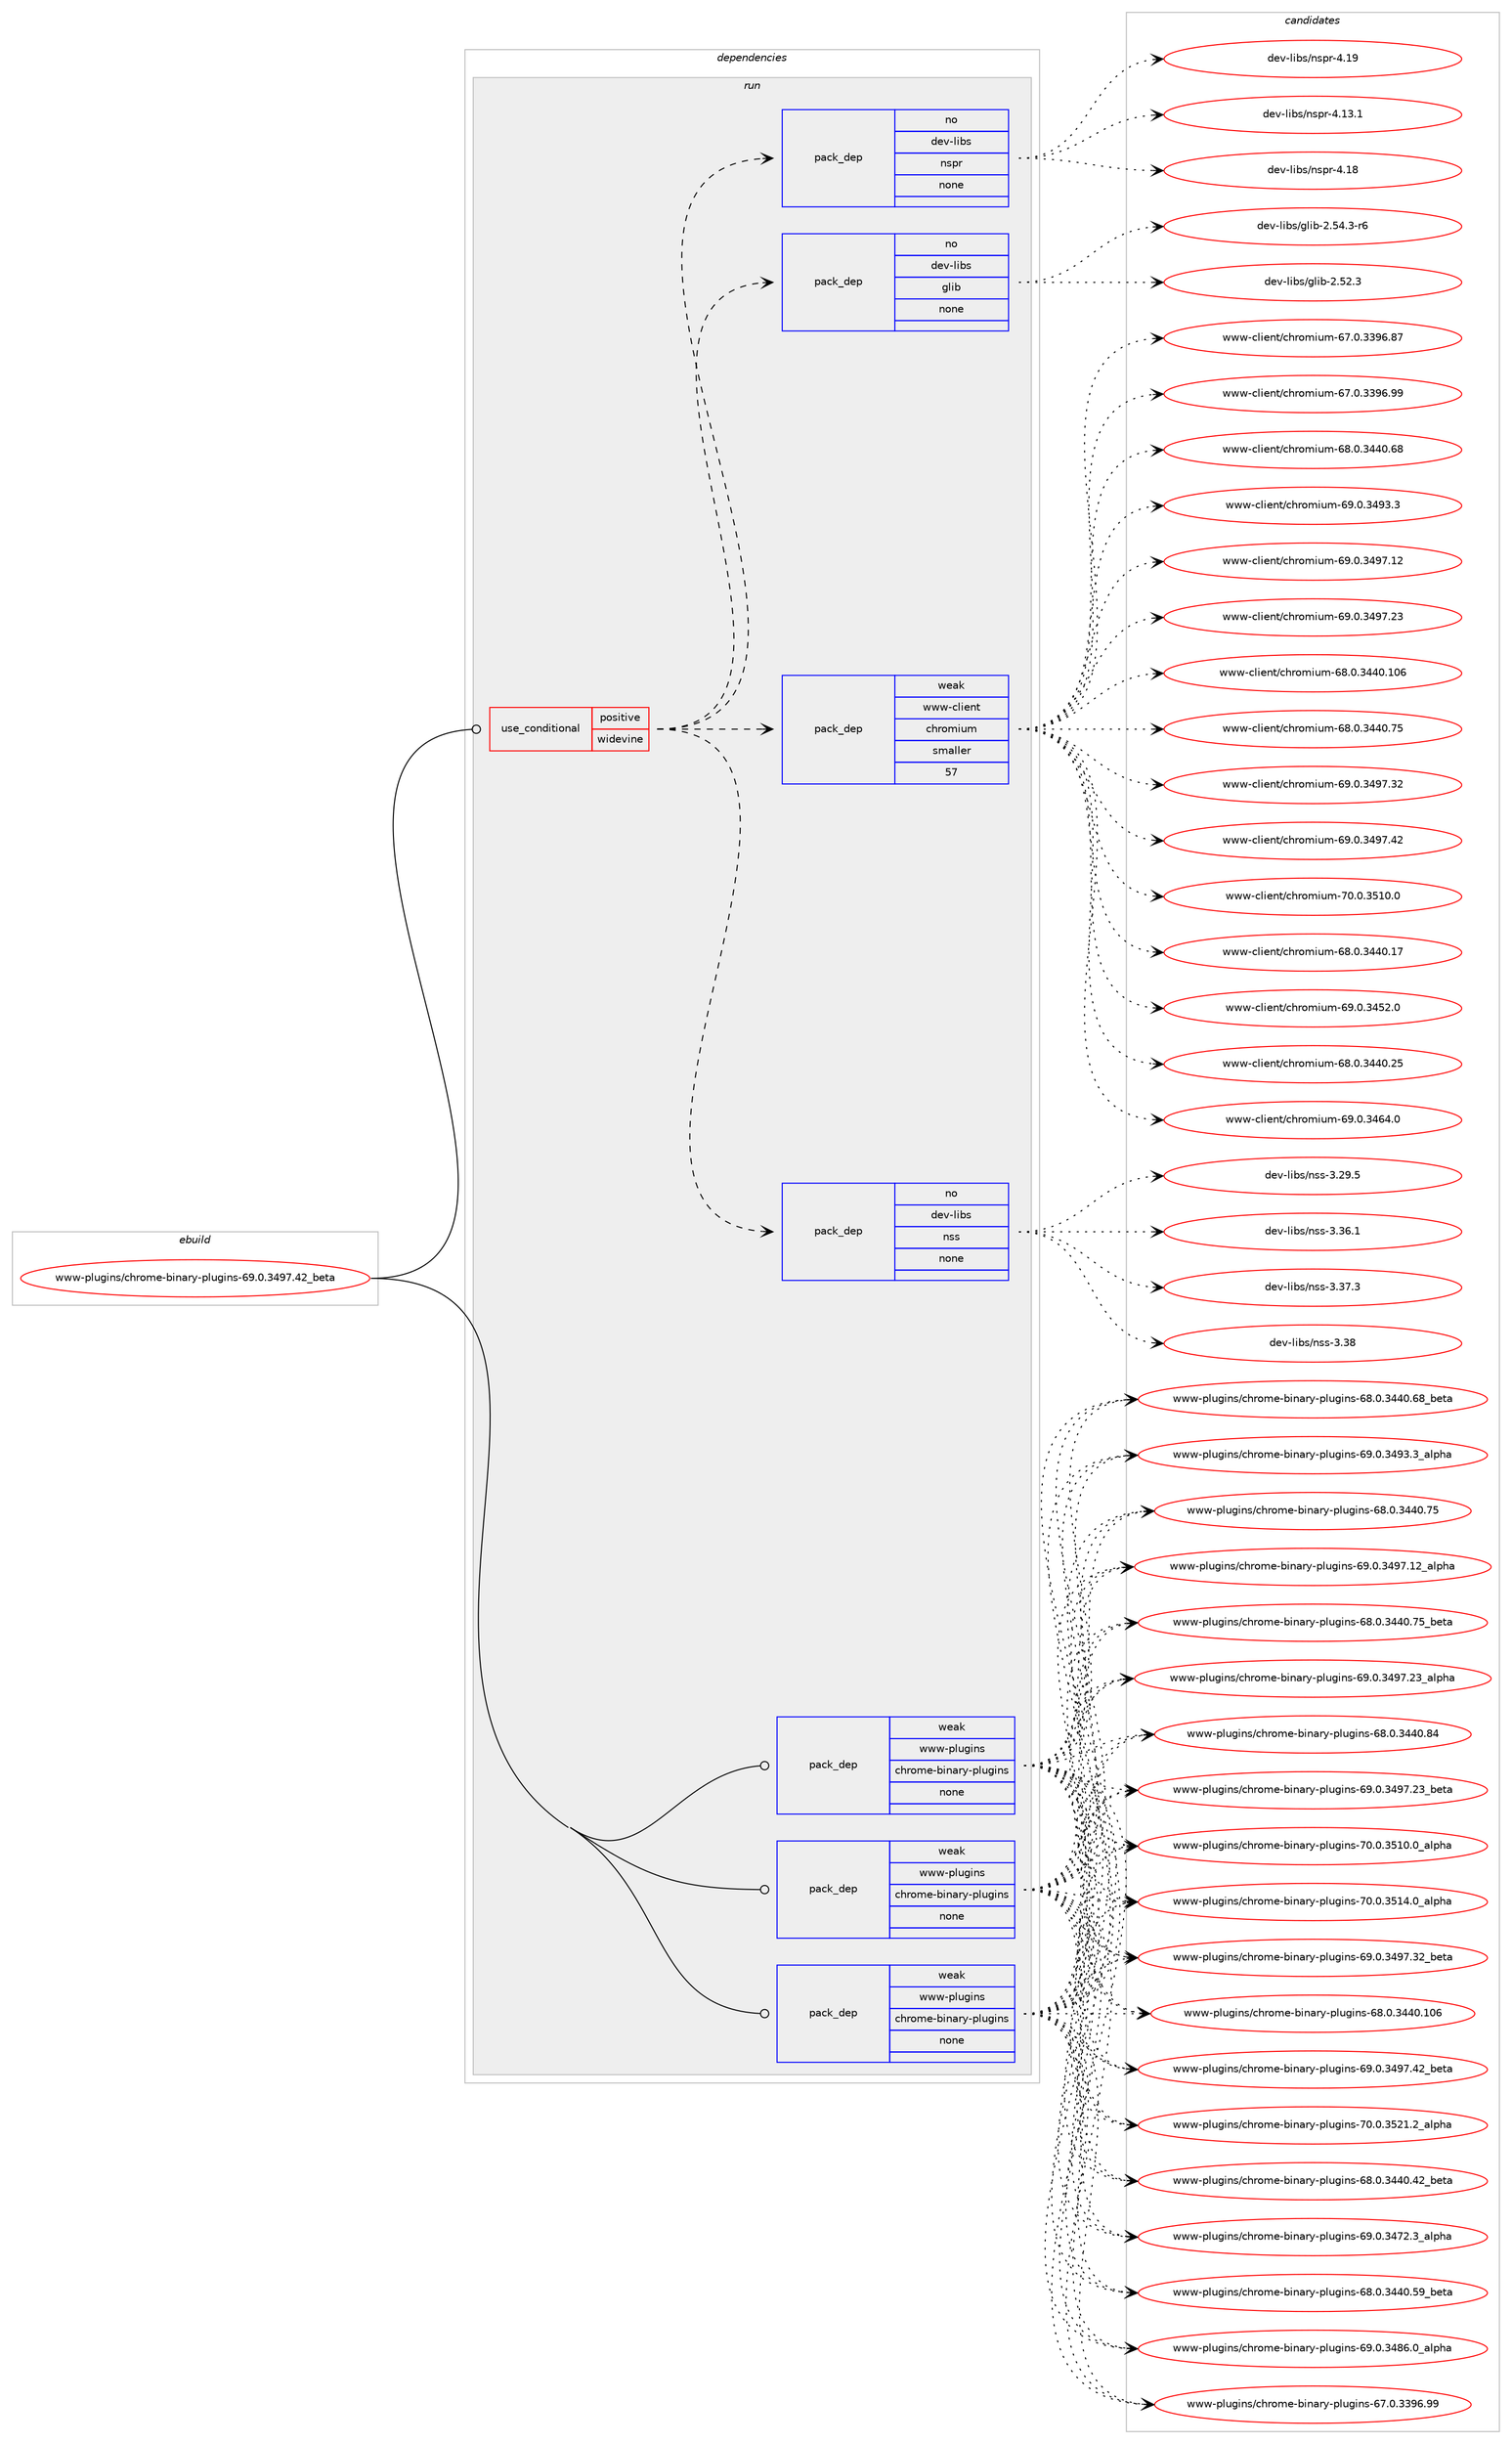 digraph prolog {

# *************
# Graph options
# *************

newrank=true;
concentrate=true;
compound=true;
graph [rankdir=LR,fontname=Helvetica,fontsize=10,ranksep=1.5];#, ranksep=2.5, nodesep=0.2];
edge  [arrowhead=vee];
node  [fontname=Helvetica,fontsize=10];

# **********
# The ebuild
# **********

subgraph cluster_leftcol {
color=gray;
rank=same;
label=<<i>ebuild</i>>;
id [label="www-plugins/chrome-binary-plugins-69.0.3497.42_beta", color=red, width=4, href="../www-plugins/chrome-binary-plugins-69.0.3497.42_beta.svg"];
}

# ****************
# The dependencies
# ****************

subgraph cluster_midcol {
color=gray;
label=<<i>dependencies</i>>;
subgraph cluster_compile {
fillcolor="#eeeeee";
style=filled;
label=<<i>compile</i>>;
}
subgraph cluster_compileandrun {
fillcolor="#eeeeee";
style=filled;
label=<<i>compile and run</i>>;
}
subgraph cluster_run {
fillcolor="#eeeeee";
style=filled;
label=<<i>run</i>>;
subgraph cond388 {
dependency2571 [label=<<TABLE BORDER="0" CELLBORDER="1" CELLSPACING="0" CELLPADDING="4"><TR><TD ROWSPAN="3" CELLPADDING="10">use_conditional</TD></TR><TR><TD>positive</TD></TR><TR><TD>widevine</TD></TR></TABLE>>, shape=none, color=red];
subgraph pack2034 {
dependency2572 [label=<<TABLE BORDER="0" CELLBORDER="1" CELLSPACING="0" CELLPADDING="4" WIDTH="220"><TR><TD ROWSPAN="6" CELLPADDING="30">pack_dep</TD></TR><TR><TD WIDTH="110">no</TD></TR><TR><TD>dev-libs</TD></TR><TR><TD>glib</TD></TR><TR><TD>none</TD></TR><TR><TD></TD></TR></TABLE>>, shape=none, color=blue];
}
dependency2571:e -> dependency2572:w [weight=20,style="dashed",arrowhead="vee"];
subgraph pack2035 {
dependency2573 [label=<<TABLE BORDER="0" CELLBORDER="1" CELLSPACING="0" CELLPADDING="4" WIDTH="220"><TR><TD ROWSPAN="6" CELLPADDING="30">pack_dep</TD></TR><TR><TD WIDTH="110">no</TD></TR><TR><TD>dev-libs</TD></TR><TR><TD>nspr</TD></TR><TR><TD>none</TD></TR><TR><TD></TD></TR></TABLE>>, shape=none, color=blue];
}
dependency2571:e -> dependency2573:w [weight=20,style="dashed",arrowhead="vee"];
subgraph pack2036 {
dependency2574 [label=<<TABLE BORDER="0" CELLBORDER="1" CELLSPACING="0" CELLPADDING="4" WIDTH="220"><TR><TD ROWSPAN="6" CELLPADDING="30">pack_dep</TD></TR><TR><TD WIDTH="110">no</TD></TR><TR><TD>dev-libs</TD></TR><TR><TD>nss</TD></TR><TR><TD>none</TD></TR><TR><TD></TD></TR></TABLE>>, shape=none, color=blue];
}
dependency2571:e -> dependency2574:w [weight=20,style="dashed",arrowhead="vee"];
subgraph pack2037 {
dependency2575 [label=<<TABLE BORDER="0" CELLBORDER="1" CELLSPACING="0" CELLPADDING="4" WIDTH="220"><TR><TD ROWSPAN="6" CELLPADDING="30">pack_dep</TD></TR><TR><TD WIDTH="110">weak</TD></TR><TR><TD>www-client</TD></TR><TR><TD>chromium</TD></TR><TR><TD>smaller</TD></TR><TR><TD>57</TD></TR></TABLE>>, shape=none, color=blue];
}
dependency2571:e -> dependency2575:w [weight=20,style="dashed",arrowhead="vee"];
}
id:e -> dependency2571:w [weight=20,style="solid",arrowhead="odot"];
subgraph pack2038 {
dependency2576 [label=<<TABLE BORDER="0" CELLBORDER="1" CELLSPACING="0" CELLPADDING="4" WIDTH="220"><TR><TD ROWSPAN="6" CELLPADDING="30">pack_dep</TD></TR><TR><TD WIDTH="110">weak</TD></TR><TR><TD>www-plugins</TD></TR><TR><TD>chrome-binary-plugins</TD></TR><TR><TD>none</TD></TR><TR><TD></TD></TR></TABLE>>, shape=none, color=blue];
}
id:e -> dependency2576:w [weight=20,style="solid",arrowhead="odot"];
subgraph pack2039 {
dependency2577 [label=<<TABLE BORDER="0" CELLBORDER="1" CELLSPACING="0" CELLPADDING="4" WIDTH="220"><TR><TD ROWSPAN="6" CELLPADDING="30">pack_dep</TD></TR><TR><TD WIDTH="110">weak</TD></TR><TR><TD>www-plugins</TD></TR><TR><TD>chrome-binary-plugins</TD></TR><TR><TD>none</TD></TR><TR><TD></TD></TR></TABLE>>, shape=none, color=blue];
}
id:e -> dependency2577:w [weight=20,style="solid",arrowhead="odot"];
subgraph pack2040 {
dependency2578 [label=<<TABLE BORDER="0" CELLBORDER="1" CELLSPACING="0" CELLPADDING="4" WIDTH="220"><TR><TD ROWSPAN="6" CELLPADDING="30">pack_dep</TD></TR><TR><TD WIDTH="110">weak</TD></TR><TR><TD>www-plugins</TD></TR><TR><TD>chrome-binary-plugins</TD></TR><TR><TD>none</TD></TR><TR><TD></TD></TR></TABLE>>, shape=none, color=blue];
}
id:e -> dependency2578:w [weight=20,style="solid",arrowhead="odot"];
}
}

# **************
# The candidates
# **************

subgraph cluster_choices {
rank=same;
color=gray;
label=<<i>candidates</i>>;

subgraph choice2034 {
color=black;
nodesep=1;
choice1001011184510810598115471031081059845504653504651 [label="dev-libs/glib-2.52.3", color=red, width=4,href="../dev-libs/glib-2.52.3.svg"];
choice10010111845108105981154710310810598455046535246514511454 [label="dev-libs/glib-2.54.3-r6", color=red, width=4,href="../dev-libs/glib-2.54.3-r6.svg"];
dependency2572:e -> choice1001011184510810598115471031081059845504653504651:w [style=dotted,weight="100"];
dependency2572:e -> choice10010111845108105981154710310810598455046535246514511454:w [style=dotted,weight="100"];
}
subgraph choice2035 {
color=black;
nodesep=1;
choice10010111845108105981154711011511211445524649514649 [label="dev-libs/nspr-4.13.1", color=red, width=4,href="../dev-libs/nspr-4.13.1.svg"];
choice1001011184510810598115471101151121144552464956 [label="dev-libs/nspr-4.18", color=red, width=4,href="../dev-libs/nspr-4.18.svg"];
choice1001011184510810598115471101151121144552464957 [label="dev-libs/nspr-4.19", color=red, width=4,href="../dev-libs/nspr-4.19.svg"];
dependency2573:e -> choice10010111845108105981154711011511211445524649514649:w [style=dotted,weight="100"];
dependency2573:e -> choice1001011184510810598115471101151121144552464956:w [style=dotted,weight="100"];
dependency2573:e -> choice1001011184510810598115471101151121144552464957:w [style=dotted,weight="100"];
}
subgraph choice2036 {
color=black;
nodesep=1;
choice10010111845108105981154711011511545514650574653 [label="dev-libs/nss-3.29.5", color=red, width=4,href="../dev-libs/nss-3.29.5.svg"];
choice10010111845108105981154711011511545514651544649 [label="dev-libs/nss-3.36.1", color=red, width=4,href="../dev-libs/nss-3.36.1.svg"];
choice10010111845108105981154711011511545514651554651 [label="dev-libs/nss-3.37.3", color=red, width=4,href="../dev-libs/nss-3.37.3.svg"];
choice1001011184510810598115471101151154551465156 [label="dev-libs/nss-3.38", color=red, width=4,href="../dev-libs/nss-3.38.svg"];
dependency2574:e -> choice10010111845108105981154711011511545514650574653:w [style=dotted,weight="100"];
dependency2574:e -> choice10010111845108105981154711011511545514651544649:w [style=dotted,weight="100"];
dependency2574:e -> choice10010111845108105981154711011511545514651554651:w [style=dotted,weight="100"];
dependency2574:e -> choice1001011184510810598115471101151154551465156:w [style=dotted,weight="100"];
}
subgraph choice2037 {
color=black;
nodesep=1;
choice1191191194599108105101110116479910411411110910511710945545646484651525248464955 [label="www-client/chromium-68.0.3440.17", color=red, width=4,href="../www-client/chromium-68.0.3440.17.svg"];
choice11911911945991081051011101164799104114111109105117109455457464846515253504648 [label="www-client/chromium-69.0.3452.0", color=red, width=4,href="../www-client/chromium-69.0.3452.0.svg"];
choice1191191194599108105101110116479910411411110910511710945545646484651525248465053 [label="www-client/chromium-68.0.3440.25", color=red, width=4,href="../www-client/chromium-68.0.3440.25.svg"];
choice11911911945991081051011101164799104114111109105117109455457464846515254524648 [label="www-client/chromium-69.0.3464.0", color=red, width=4,href="../www-client/chromium-69.0.3464.0.svg"];
choice1191191194599108105101110116479910411411110910511710945545546484651515754465655 [label="www-client/chromium-67.0.3396.87", color=red, width=4,href="../www-client/chromium-67.0.3396.87.svg"];
choice1191191194599108105101110116479910411411110910511710945545546484651515754465757 [label="www-client/chromium-67.0.3396.99", color=red, width=4,href="../www-client/chromium-67.0.3396.99.svg"];
choice1191191194599108105101110116479910411411110910511710945545646484651525248465456 [label="www-client/chromium-68.0.3440.68", color=red, width=4,href="../www-client/chromium-68.0.3440.68.svg"];
choice11911911945991081051011101164799104114111109105117109455457464846515257514651 [label="www-client/chromium-69.0.3493.3", color=red, width=4,href="../www-client/chromium-69.0.3493.3.svg"];
choice1191191194599108105101110116479910411411110910511710945545746484651525755464950 [label="www-client/chromium-69.0.3497.12", color=red, width=4,href="../www-client/chromium-69.0.3497.12.svg"];
choice1191191194599108105101110116479910411411110910511710945545746484651525755465051 [label="www-client/chromium-69.0.3497.23", color=red, width=4,href="../www-client/chromium-69.0.3497.23.svg"];
choice119119119459910810510111011647991041141111091051171094554564648465152524846494854 [label="www-client/chromium-68.0.3440.106", color=red, width=4,href="../www-client/chromium-68.0.3440.106.svg"];
choice1191191194599108105101110116479910411411110910511710945545646484651525248465553 [label="www-client/chromium-68.0.3440.75", color=red, width=4,href="../www-client/chromium-68.0.3440.75.svg"];
choice1191191194599108105101110116479910411411110910511710945545746484651525755465150 [label="www-client/chromium-69.0.3497.32", color=red, width=4,href="../www-client/chromium-69.0.3497.32.svg"];
choice1191191194599108105101110116479910411411110910511710945545746484651525755465250 [label="www-client/chromium-69.0.3497.42", color=red, width=4,href="../www-client/chromium-69.0.3497.42.svg"];
choice11911911945991081051011101164799104114111109105117109455548464846515349484648 [label="www-client/chromium-70.0.3510.0", color=red, width=4,href="../www-client/chromium-70.0.3510.0.svg"];
dependency2575:e -> choice1191191194599108105101110116479910411411110910511710945545646484651525248464955:w [style=dotted,weight="100"];
dependency2575:e -> choice11911911945991081051011101164799104114111109105117109455457464846515253504648:w [style=dotted,weight="100"];
dependency2575:e -> choice1191191194599108105101110116479910411411110910511710945545646484651525248465053:w [style=dotted,weight="100"];
dependency2575:e -> choice11911911945991081051011101164799104114111109105117109455457464846515254524648:w [style=dotted,weight="100"];
dependency2575:e -> choice1191191194599108105101110116479910411411110910511710945545546484651515754465655:w [style=dotted,weight="100"];
dependency2575:e -> choice1191191194599108105101110116479910411411110910511710945545546484651515754465757:w [style=dotted,weight="100"];
dependency2575:e -> choice1191191194599108105101110116479910411411110910511710945545646484651525248465456:w [style=dotted,weight="100"];
dependency2575:e -> choice11911911945991081051011101164799104114111109105117109455457464846515257514651:w [style=dotted,weight="100"];
dependency2575:e -> choice1191191194599108105101110116479910411411110910511710945545746484651525755464950:w [style=dotted,weight="100"];
dependency2575:e -> choice1191191194599108105101110116479910411411110910511710945545746484651525755465051:w [style=dotted,weight="100"];
dependency2575:e -> choice119119119459910810510111011647991041141111091051171094554564648465152524846494854:w [style=dotted,weight="100"];
dependency2575:e -> choice1191191194599108105101110116479910411411110910511710945545646484651525248465553:w [style=dotted,weight="100"];
dependency2575:e -> choice1191191194599108105101110116479910411411110910511710945545746484651525755465150:w [style=dotted,weight="100"];
dependency2575:e -> choice1191191194599108105101110116479910411411110910511710945545746484651525755465250:w [style=dotted,weight="100"];
dependency2575:e -> choice11911911945991081051011101164799104114111109105117109455548464846515349484648:w [style=dotted,weight="100"];
}
subgraph choice2038 {
color=black;
nodesep=1;
choice1191191194511210811710310511011547991041141111091014598105110971141214511210811710310511011545545646484651525248465250959810111697 [label="www-plugins/chrome-binary-plugins-68.0.3440.42_beta", color=red, width=4,href="../www-plugins/chrome-binary-plugins-68.0.3440.42_beta.svg"];
choice11911911945112108117103105110115479910411411110910145981051109711412145112108117103105110115455457464846515255504651959710811210497 [label="www-plugins/chrome-binary-plugins-69.0.3472.3_alpha", color=red, width=4,href="../www-plugins/chrome-binary-plugins-69.0.3472.3_alpha.svg"];
choice1191191194511210811710310511011547991041141111091014598105110971141214511210811710310511011545545646484651525248465357959810111697 [label="www-plugins/chrome-binary-plugins-68.0.3440.59_beta", color=red, width=4,href="../www-plugins/chrome-binary-plugins-68.0.3440.59_beta.svg"];
choice11911911945112108117103105110115479910411411110910145981051109711412145112108117103105110115455457464846515256544648959710811210497 [label="www-plugins/chrome-binary-plugins-69.0.3486.0_alpha", color=red, width=4,href="../www-plugins/chrome-binary-plugins-69.0.3486.0_alpha.svg"];
choice1191191194511210811710310511011547991041141111091014598105110971141214511210811710310511011545545546484651515754465757 [label="www-plugins/chrome-binary-plugins-67.0.3396.99", color=red, width=4,href="../www-plugins/chrome-binary-plugins-67.0.3396.99.svg"];
choice1191191194511210811710310511011547991041141111091014598105110971141214511210811710310511011545545646484651525248465456959810111697 [label="www-plugins/chrome-binary-plugins-68.0.3440.68_beta", color=red, width=4,href="../www-plugins/chrome-binary-plugins-68.0.3440.68_beta.svg"];
choice11911911945112108117103105110115479910411411110910145981051109711412145112108117103105110115455457464846515257514651959710811210497 [label="www-plugins/chrome-binary-plugins-69.0.3493.3_alpha", color=red, width=4,href="../www-plugins/chrome-binary-plugins-69.0.3493.3_alpha.svg"];
choice1191191194511210811710310511011547991041141111091014598105110971141214511210811710310511011545545646484651525248465553 [label="www-plugins/chrome-binary-plugins-68.0.3440.75", color=red, width=4,href="../www-plugins/chrome-binary-plugins-68.0.3440.75.svg"];
choice1191191194511210811710310511011547991041141111091014598105110971141214511210811710310511011545545746484651525755464950959710811210497 [label="www-plugins/chrome-binary-plugins-69.0.3497.12_alpha", color=red, width=4,href="../www-plugins/chrome-binary-plugins-69.0.3497.12_alpha.svg"];
choice1191191194511210811710310511011547991041141111091014598105110971141214511210811710310511011545545646484651525248465553959810111697 [label="www-plugins/chrome-binary-plugins-68.0.3440.75_beta", color=red, width=4,href="../www-plugins/chrome-binary-plugins-68.0.3440.75_beta.svg"];
choice1191191194511210811710310511011547991041141111091014598105110971141214511210811710310511011545545746484651525755465051959710811210497 [label="www-plugins/chrome-binary-plugins-69.0.3497.23_alpha", color=red, width=4,href="../www-plugins/chrome-binary-plugins-69.0.3497.23_alpha.svg"];
choice1191191194511210811710310511011547991041141111091014598105110971141214511210811710310511011545545646484651525248465652 [label="www-plugins/chrome-binary-plugins-68.0.3440.84", color=red, width=4,href="../www-plugins/chrome-binary-plugins-68.0.3440.84.svg"];
choice1191191194511210811710310511011547991041141111091014598105110971141214511210811710310511011545545746484651525755465051959810111697 [label="www-plugins/chrome-binary-plugins-69.0.3497.23_beta", color=red, width=4,href="../www-plugins/chrome-binary-plugins-69.0.3497.23_beta.svg"];
choice11911911945112108117103105110115479910411411110910145981051109711412145112108117103105110115455548464846515349484648959710811210497 [label="www-plugins/chrome-binary-plugins-70.0.3510.0_alpha", color=red, width=4,href="../www-plugins/chrome-binary-plugins-70.0.3510.0_alpha.svg"];
choice11911911945112108117103105110115479910411411110910145981051109711412145112108117103105110115455548464846515349524648959710811210497 [label="www-plugins/chrome-binary-plugins-70.0.3514.0_alpha", color=red, width=4,href="../www-plugins/chrome-binary-plugins-70.0.3514.0_alpha.svg"];
choice1191191194511210811710310511011547991041141111091014598105110971141214511210811710310511011545545746484651525755465150959810111697 [label="www-plugins/chrome-binary-plugins-69.0.3497.32_beta", color=red, width=4,href="../www-plugins/chrome-binary-plugins-69.0.3497.32_beta.svg"];
choice119119119451121081171031051101154799104114111109101459810511097114121451121081171031051101154554564648465152524846494854 [label="www-plugins/chrome-binary-plugins-68.0.3440.106", color=red, width=4,href="../www-plugins/chrome-binary-plugins-68.0.3440.106.svg"];
choice1191191194511210811710310511011547991041141111091014598105110971141214511210811710310511011545545746484651525755465250959810111697 [label="www-plugins/chrome-binary-plugins-69.0.3497.42_beta", color=red, width=4,href="../www-plugins/chrome-binary-plugins-69.0.3497.42_beta.svg"];
choice11911911945112108117103105110115479910411411110910145981051109711412145112108117103105110115455548464846515350494650959710811210497 [label="www-plugins/chrome-binary-plugins-70.0.3521.2_alpha", color=red, width=4,href="../www-plugins/chrome-binary-plugins-70.0.3521.2_alpha.svg"];
dependency2576:e -> choice1191191194511210811710310511011547991041141111091014598105110971141214511210811710310511011545545646484651525248465250959810111697:w [style=dotted,weight="100"];
dependency2576:e -> choice11911911945112108117103105110115479910411411110910145981051109711412145112108117103105110115455457464846515255504651959710811210497:w [style=dotted,weight="100"];
dependency2576:e -> choice1191191194511210811710310511011547991041141111091014598105110971141214511210811710310511011545545646484651525248465357959810111697:w [style=dotted,weight="100"];
dependency2576:e -> choice11911911945112108117103105110115479910411411110910145981051109711412145112108117103105110115455457464846515256544648959710811210497:w [style=dotted,weight="100"];
dependency2576:e -> choice1191191194511210811710310511011547991041141111091014598105110971141214511210811710310511011545545546484651515754465757:w [style=dotted,weight="100"];
dependency2576:e -> choice1191191194511210811710310511011547991041141111091014598105110971141214511210811710310511011545545646484651525248465456959810111697:w [style=dotted,weight="100"];
dependency2576:e -> choice11911911945112108117103105110115479910411411110910145981051109711412145112108117103105110115455457464846515257514651959710811210497:w [style=dotted,weight="100"];
dependency2576:e -> choice1191191194511210811710310511011547991041141111091014598105110971141214511210811710310511011545545646484651525248465553:w [style=dotted,weight="100"];
dependency2576:e -> choice1191191194511210811710310511011547991041141111091014598105110971141214511210811710310511011545545746484651525755464950959710811210497:w [style=dotted,weight="100"];
dependency2576:e -> choice1191191194511210811710310511011547991041141111091014598105110971141214511210811710310511011545545646484651525248465553959810111697:w [style=dotted,weight="100"];
dependency2576:e -> choice1191191194511210811710310511011547991041141111091014598105110971141214511210811710310511011545545746484651525755465051959710811210497:w [style=dotted,weight="100"];
dependency2576:e -> choice1191191194511210811710310511011547991041141111091014598105110971141214511210811710310511011545545646484651525248465652:w [style=dotted,weight="100"];
dependency2576:e -> choice1191191194511210811710310511011547991041141111091014598105110971141214511210811710310511011545545746484651525755465051959810111697:w [style=dotted,weight="100"];
dependency2576:e -> choice11911911945112108117103105110115479910411411110910145981051109711412145112108117103105110115455548464846515349484648959710811210497:w [style=dotted,weight="100"];
dependency2576:e -> choice11911911945112108117103105110115479910411411110910145981051109711412145112108117103105110115455548464846515349524648959710811210497:w [style=dotted,weight="100"];
dependency2576:e -> choice1191191194511210811710310511011547991041141111091014598105110971141214511210811710310511011545545746484651525755465150959810111697:w [style=dotted,weight="100"];
dependency2576:e -> choice119119119451121081171031051101154799104114111109101459810511097114121451121081171031051101154554564648465152524846494854:w [style=dotted,weight="100"];
dependency2576:e -> choice1191191194511210811710310511011547991041141111091014598105110971141214511210811710310511011545545746484651525755465250959810111697:w [style=dotted,weight="100"];
dependency2576:e -> choice11911911945112108117103105110115479910411411110910145981051109711412145112108117103105110115455548464846515350494650959710811210497:w [style=dotted,weight="100"];
}
subgraph choice2039 {
color=black;
nodesep=1;
choice1191191194511210811710310511011547991041141111091014598105110971141214511210811710310511011545545646484651525248465250959810111697 [label="www-plugins/chrome-binary-plugins-68.0.3440.42_beta", color=red, width=4,href="../www-plugins/chrome-binary-plugins-68.0.3440.42_beta.svg"];
choice11911911945112108117103105110115479910411411110910145981051109711412145112108117103105110115455457464846515255504651959710811210497 [label="www-plugins/chrome-binary-plugins-69.0.3472.3_alpha", color=red, width=4,href="../www-plugins/chrome-binary-plugins-69.0.3472.3_alpha.svg"];
choice1191191194511210811710310511011547991041141111091014598105110971141214511210811710310511011545545646484651525248465357959810111697 [label="www-plugins/chrome-binary-plugins-68.0.3440.59_beta", color=red, width=4,href="../www-plugins/chrome-binary-plugins-68.0.3440.59_beta.svg"];
choice11911911945112108117103105110115479910411411110910145981051109711412145112108117103105110115455457464846515256544648959710811210497 [label="www-plugins/chrome-binary-plugins-69.0.3486.0_alpha", color=red, width=4,href="../www-plugins/chrome-binary-plugins-69.0.3486.0_alpha.svg"];
choice1191191194511210811710310511011547991041141111091014598105110971141214511210811710310511011545545546484651515754465757 [label="www-plugins/chrome-binary-plugins-67.0.3396.99", color=red, width=4,href="../www-plugins/chrome-binary-plugins-67.0.3396.99.svg"];
choice1191191194511210811710310511011547991041141111091014598105110971141214511210811710310511011545545646484651525248465456959810111697 [label="www-plugins/chrome-binary-plugins-68.0.3440.68_beta", color=red, width=4,href="../www-plugins/chrome-binary-plugins-68.0.3440.68_beta.svg"];
choice11911911945112108117103105110115479910411411110910145981051109711412145112108117103105110115455457464846515257514651959710811210497 [label="www-plugins/chrome-binary-plugins-69.0.3493.3_alpha", color=red, width=4,href="../www-plugins/chrome-binary-plugins-69.0.3493.3_alpha.svg"];
choice1191191194511210811710310511011547991041141111091014598105110971141214511210811710310511011545545646484651525248465553 [label="www-plugins/chrome-binary-plugins-68.0.3440.75", color=red, width=4,href="../www-plugins/chrome-binary-plugins-68.0.3440.75.svg"];
choice1191191194511210811710310511011547991041141111091014598105110971141214511210811710310511011545545746484651525755464950959710811210497 [label="www-plugins/chrome-binary-plugins-69.0.3497.12_alpha", color=red, width=4,href="../www-plugins/chrome-binary-plugins-69.0.3497.12_alpha.svg"];
choice1191191194511210811710310511011547991041141111091014598105110971141214511210811710310511011545545646484651525248465553959810111697 [label="www-plugins/chrome-binary-plugins-68.0.3440.75_beta", color=red, width=4,href="../www-plugins/chrome-binary-plugins-68.0.3440.75_beta.svg"];
choice1191191194511210811710310511011547991041141111091014598105110971141214511210811710310511011545545746484651525755465051959710811210497 [label="www-plugins/chrome-binary-plugins-69.0.3497.23_alpha", color=red, width=4,href="../www-plugins/chrome-binary-plugins-69.0.3497.23_alpha.svg"];
choice1191191194511210811710310511011547991041141111091014598105110971141214511210811710310511011545545646484651525248465652 [label="www-plugins/chrome-binary-plugins-68.0.3440.84", color=red, width=4,href="../www-plugins/chrome-binary-plugins-68.0.3440.84.svg"];
choice1191191194511210811710310511011547991041141111091014598105110971141214511210811710310511011545545746484651525755465051959810111697 [label="www-plugins/chrome-binary-plugins-69.0.3497.23_beta", color=red, width=4,href="../www-plugins/chrome-binary-plugins-69.0.3497.23_beta.svg"];
choice11911911945112108117103105110115479910411411110910145981051109711412145112108117103105110115455548464846515349484648959710811210497 [label="www-plugins/chrome-binary-plugins-70.0.3510.0_alpha", color=red, width=4,href="../www-plugins/chrome-binary-plugins-70.0.3510.0_alpha.svg"];
choice11911911945112108117103105110115479910411411110910145981051109711412145112108117103105110115455548464846515349524648959710811210497 [label="www-plugins/chrome-binary-plugins-70.0.3514.0_alpha", color=red, width=4,href="../www-plugins/chrome-binary-plugins-70.0.3514.0_alpha.svg"];
choice1191191194511210811710310511011547991041141111091014598105110971141214511210811710310511011545545746484651525755465150959810111697 [label="www-plugins/chrome-binary-plugins-69.0.3497.32_beta", color=red, width=4,href="../www-plugins/chrome-binary-plugins-69.0.3497.32_beta.svg"];
choice119119119451121081171031051101154799104114111109101459810511097114121451121081171031051101154554564648465152524846494854 [label="www-plugins/chrome-binary-plugins-68.0.3440.106", color=red, width=4,href="../www-plugins/chrome-binary-plugins-68.0.3440.106.svg"];
choice1191191194511210811710310511011547991041141111091014598105110971141214511210811710310511011545545746484651525755465250959810111697 [label="www-plugins/chrome-binary-plugins-69.0.3497.42_beta", color=red, width=4,href="../www-plugins/chrome-binary-plugins-69.0.3497.42_beta.svg"];
choice11911911945112108117103105110115479910411411110910145981051109711412145112108117103105110115455548464846515350494650959710811210497 [label="www-plugins/chrome-binary-plugins-70.0.3521.2_alpha", color=red, width=4,href="../www-plugins/chrome-binary-plugins-70.0.3521.2_alpha.svg"];
dependency2577:e -> choice1191191194511210811710310511011547991041141111091014598105110971141214511210811710310511011545545646484651525248465250959810111697:w [style=dotted,weight="100"];
dependency2577:e -> choice11911911945112108117103105110115479910411411110910145981051109711412145112108117103105110115455457464846515255504651959710811210497:w [style=dotted,weight="100"];
dependency2577:e -> choice1191191194511210811710310511011547991041141111091014598105110971141214511210811710310511011545545646484651525248465357959810111697:w [style=dotted,weight="100"];
dependency2577:e -> choice11911911945112108117103105110115479910411411110910145981051109711412145112108117103105110115455457464846515256544648959710811210497:w [style=dotted,weight="100"];
dependency2577:e -> choice1191191194511210811710310511011547991041141111091014598105110971141214511210811710310511011545545546484651515754465757:w [style=dotted,weight="100"];
dependency2577:e -> choice1191191194511210811710310511011547991041141111091014598105110971141214511210811710310511011545545646484651525248465456959810111697:w [style=dotted,weight="100"];
dependency2577:e -> choice11911911945112108117103105110115479910411411110910145981051109711412145112108117103105110115455457464846515257514651959710811210497:w [style=dotted,weight="100"];
dependency2577:e -> choice1191191194511210811710310511011547991041141111091014598105110971141214511210811710310511011545545646484651525248465553:w [style=dotted,weight="100"];
dependency2577:e -> choice1191191194511210811710310511011547991041141111091014598105110971141214511210811710310511011545545746484651525755464950959710811210497:w [style=dotted,weight="100"];
dependency2577:e -> choice1191191194511210811710310511011547991041141111091014598105110971141214511210811710310511011545545646484651525248465553959810111697:w [style=dotted,weight="100"];
dependency2577:e -> choice1191191194511210811710310511011547991041141111091014598105110971141214511210811710310511011545545746484651525755465051959710811210497:w [style=dotted,weight="100"];
dependency2577:e -> choice1191191194511210811710310511011547991041141111091014598105110971141214511210811710310511011545545646484651525248465652:w [style=dotted,weight="100"];
dependency2577:e -> choice1191191194511210811710310511011547991041141111091014598105110971141214511210811710310511011545545746484651525755465051959810111697:w [style=dotted,weight="100"];
dependency2577:e -> choice11911911945112108117103105110115479910411411110910145981051109711412145112108117103105110115455548464846515349484648959710811210497:w [style=dotted,weight="100"];
dependency2577:e -> choice11911911945112108117103105110115479910411411110910145981051109711412145112108117103105110115455548464846515349524648959710811210497:w [style=dotted,weight="100"];
dependency2577:e -> choice1191191194511210811710310511011547991041141111091014598105110971141214511210811710310511011545545746484651525755465150959810111697:w [style=dotted,weight="100"];
dependency2577:e -> choice119119119451121081171031051101154799104114111109101459810511097114121451121081171031051101154554564648465152524846494854:w [style=dotted,weight="100"];
dependency2577:e -> choice1191191194511210811710310511011547991041141111091014598105110971141214511210811710310511011545545746484651525755465250959810111697:w [style=dotted,weight="100"];
dependency2577:e -> choice11911911945112108117103105110115479910411411110910145981051109711412145112108117103105110115455548464846515350494650959710811210497:w [style=dotted,weight="100"];
}
subgraph choice2040 {
color=black;
nodesep=1;
choice1191191194511210811710310511011547991041141111091014598105110971141214511210811710310511011545545646484651525248465250959810111697 [label="www-plugins/chrome-binary-plugins-68.0.3440.42_beta", color=red, width=4,href="../www-plugins/chrome-binary-plugins-68.0.3440.42_beta.svg"];
choice11911911945112108117103105110115479910411411110910145981051109711412145112108117103105110115455457464846515255504651959710811210497 [label="www-plugins/chrome-binary-plugins-69.0.3472.3_alpha", color=red, width=4,href="../www-plugins/chrome-binary-plugins-69.0.3472.3_alpha.svg"];
choice1191191194511210811710310511011547991041141111091014598105110971141214511210811710310511011545545646484651525248465357959810111697 [label="www-plugins/chrome-binary-plugins-68.0.3440.59_beta", color=red, width=4,href="../www-plugins/chrome-binary-plugins-68.0.3440.59_beta.svg"];
choice11911911945112108117103105110115479910411411110910145981051109711412145112108117103105110115455457464846515256544648959710811210497 [label="www-plugins/chrome-binary-plugins-69.0.3486.0_alpha", color=red, width=4,href="../www-plugins/chrome-binary-plugins-69.0.3486.0_alpha.svg"];
choice1191191194511210811710310511011547991041141111091014598105110971141214511210811710310511011545545546484651515754465757 [label="www-plugins/chrome-binary-plugins-67.0.3396.99", color=red, width=4,href="../www-plugins/chrome-binary-plugins-67.0.3396.99.svg"];
choice1191191194511210811710310511011547991041141111091014598105110971141214511210811710310511011545545646484651525248465456959810111697 [label="www-plugins/chrome-binary-plugins-68.0.3440.68_beta", color=red, width=4,href="../www-plugins/chrome-binary-plugins-68.0.3440.68_beta.svg"];
choice11911911945112108117103105110115479910411411110910145981051109711412145112108117103105110115455457464846515257514651959710811210497 [label="www-plugins/chrome-binary-plugins-69.0.3493.3_alpha", color=red, width=4,href="../www-plugins/chrome-binary-plugins-69.0.3493.3_alpha.svg"];
choice1191191194511210811710310511011547991041141111091014598105110971141214511210811710310511011545545646484651525248465553 [label="www-plugins/chrome-binary-plugins-68.0.3440.75", color=red, width=4,href="../www-plugins/chrome-binary-plugins-68.0.3440.75.svg"];
choice1191191194511210811710310511011547991041141111091014598105110971141214511210811710310511011545545746484651525755464950959710811210497 [label="www-plugins/chrome-binary-plugins-69.0.3497.12_alpha", color=red, width=4,href="../www-plugins/chrome-binary-plugins-69.0.3497.12_alpha.svg"];
choice1191191194511210811710310511011547991041141111091014598105110971141214511210811710310511011545545646484651525248465553959810111697 [label="www-plugins/chrome-binary-plugins-68.0.3440.75_beta", color=red, width=4,href="../www-plugins/chrome-binary-plugins-68.0.3440.75_beta.svg"];
choice1191191194511210811710310511011547991041141111091014598105110971141214511210811710310511011545545746484651525755465051959710811210497 [label="www-plugins/chrome-binary-plugins-69.0.3497.23_alpha", color=red, width=4,href="../www-plugins/chrome-binary-plugins-69.0.3497.23_alpha.svg"];
choice1191191194511210811710310511011547991041141111091014598105110971141214511210811710310511011545545646484651525248465652 [label="www-plugins/chrome-binary-plugins-68.0.3440.84", color=red, width=4,href="../www-plugins/chrome-binary-plugins-68.0.3440.84.svg"];
choice1191191194511210811710310511011547991041141111091014598105110971141214511210811710310511011545545746484651525755465051959810111697 [label="www-plugins/chrome-binary-plugins-69.0.3497.23_beta", color=red, width=4,href="../www-plugins/chrome-binary-plugins-69.0.3497.23_beta.svg"];
choice11911911945112108117103105110115479910411411110910145981051109711412145112108117103105110115455548464846515349484648959710811210497 [label="www-plugins/chrome-binary-plugins-70.0.3510.0_alpha", color=red, width=4,href="../www-plugins/chrome-binary-plugins-70.0.3510.0_alpha.svg"];
choice11911911945112108117103105110115479910411411110910145981051109711412145112108117103105110115455548464846515349524648959710811210497 [label="www-plugins/chrome-binary-plugins-70.0.3514.0_alpha", color=red, width=4,href="../www-plugins/chrome-binary-plugins-70.0.3514.0_alpha.svg"];
choice1191191194511210811710310511011547991041141111091014598105110971141214511210811710310511011545545746484651525755465150959810111697 [label="www-plugins/chrome-binary-plugins-69.0.3497.32_beta", color=red, width=4,href="../www-plugins/chrome-binary-plugins-69.0.3497.32_beta.svg"];
choice119119119451121081171031051101154799104114111109101459810511097114121451121081171031051101154554564648465152524846494854 [label="www-plugins/chrome-binary-plugins-68.0.3440.106", color=red, width=4,href="../www-plugins/chrome-binary-plugins-68.0.3440.106.svg"];
choice1191191194511210811710310511011547991041141111091014598105110971141214511210811710310511011545545746484651525755465250959810111697 [label="www-plugins/chrome-binary-plugins-69.0.3497.42_beta", color=red, width=4,href="../www-plugins/chrome-binary-plugins-69.0.3497.42_beta.svg"];
choice11911911945112108117103105110115479910411411110910145981051109711412145112108117103105110115455548464846515350494650959710811210497 [label="www-plugins/chrome-binary-plugins-70.0.3521.2_alpha", color=red, width=4,href="../www-plugins/chrome-binary-plugins-70.0.3521.2_alpha.svg"];
dependency2578:e -> choice1191191194511210811710310511011547991041141111091014598105110971141214511210811710310511011545545646484651525248465250959810111697:w [style=dotted,weight="100"];
dependency2578:e -> choice11911911945112108117103105110115479910411411110910145981051109711412145112108117103105110115455457464846515255504651959710811210497:w [style=dotted,weight="100"];
dependency2578:e -> choice1191191194511210811710310511011547991041141111091014598105110971141214511210811710310511011545545646484651525248465357959810111697:w [style=dotted,weight="100"];
dependency2578:e -> choice11911911945112108117103105110115479910411411110910145981051109711412145112108117103105110115455457464846515256544648959710811210497:w [style=dotted,weight="100"];
dependency2578:e -> choice1191191194511210811710310511011547991041141111091014598105110971141214511210811710310511011545545546484651515754465757:w [style=dotted,weight="100"];
dependency2578:e -> choice1191191194511210811710310511011547991041141111091014598105110971141214511210811710310511011545545646484651525248465456959810111697:w [style=dotted,weight="100"];
dependency2578:e -> choice11911911945112108117103105110115479910411411110910145981051109711412145112108117103105110115455457464846515257514651959710811210497:w [style=dotted,weight="100"];
dependency2578:e -> choice1191191194511210811710310511011547991041141111091014598105110971141214511210811710310511011545545646484651525248465553:w [style=dotted,weight="100"];
dependency2578:e -> choice1191191194511210811710310511011547991041141111091014598105110971141214511210811710310511011545545746484651525755464950959710811210497:w [style=dotted,weight="100"];
dependency2578:e -> choice1191191194511210811710310511011547991041141111091014598105110971141214511210811710310511011545545646484651525248465553959810111697:w [style=dotted,weight="100"];
dependency2578:e -> choice1191191194511210811710310511011547991041141111091014598105110971141214511210811710310511011545545746484651525755465051959710811210497:w [style=dotted,weight="100"];
dependency2578:e -> choice1191191194511210811710310511011547991041141111091014598105110971141214511210811710310511011545545646484651525248465652:w [style=dotted,weight="100"];
dependency2578:e -> choice1191191194511210811710310511011547991041141111091014598105110971141214511210811710310511011545545746484651525755465051959810111697:w [style=dotted,weight="100"];
dependency2578:e -> choice11911911945112108117103105110115479910411411110910145981051109711412145112108117103105110115455548464846515349484648959710811210497:w [style=dotted,weight="100"];
dependency2578:e -> choice11911911945112108117103105110115479910411411110910145981051109711412145112108117103105110115455548464846515349524648959710811210497:w [style=dotted,weight="100"];
dependency2578:e -> choice1191191194511210811710310511011547991041141111091014598105110971141214511210811710310511011545545746484651525755465150959810111697:w [style=dotted,weight="100"];
dependency2578:e -> choice119119119451121081171031051101154799104114111109101459810511097114121451121081171031051101154554564648465152524846494854:w [style=dotted,weight="100"];
dependency2578:e -> choice1191191194511210811710310511011547991041141111091014598105110971141214511210811710310511011545545746484651525755465250959810111697:w [style=dotted,weight="100"];
dependency2578:e -> choice11911911945112108117103105110115479910411411110910145981051109711412145112108117103105110115455548464846515350494650959710811210497:w [style=dotted,weight="100"];
}
}

}
